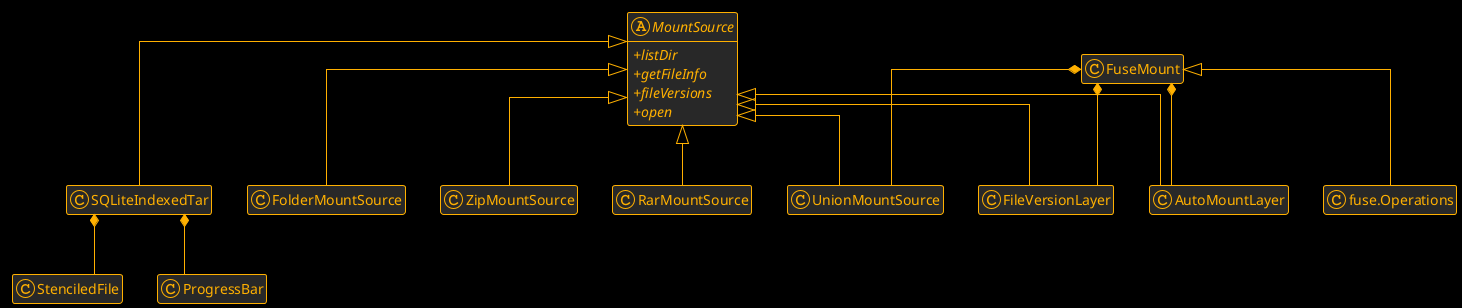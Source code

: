 @startuml

' bluegray cerulean-outline crt-amber materia-outline mimeograph cyborg
!theme crt-amber

'!pragma svek_trace on
/'
generate in your local folder two intermediate files:
    foo.dot : intermediate file in "dot" language provided to GraphViz
    foo.svg : intermediate result file which is going to be parsed by PlantUML to retrieve element positions.
'/

'skinparam backgroundColor #121212
skinparam backgroundColor #000000

/' Use the UML symbols +-#~ for visibility instead of PlantUML-specific icons '/
skinparam classAttributeIconSize 0

set namespaceSeparator ::

hide empty
hide empty members


' Only takes more space vertically, does not reduce width :/
'left to right direction
'top to bottom direction

skinparam linetype ortho
'skinparam linetype polyline

/'
"linetype ortho" looks the best imo, but it does not work at all with arrow labels
as they are place too far away to be meaningful. Same bug applies to polyline. See:
  https://forum.plantuml.net/1608/is-it-possible-to-only-use-straight-lines-in-a-class-diagram
  https://crashedmind.github.io/PlantUMLHitchhikersGuide/layout/layout.html#linetype-polyline-ortho
  https://github.com/plantuml/plantuml/issues/149
'/

class StenciledFile
class ProgressBar

abstract class MountSource {
    +{abstract} listDir
    +{abstract} getFileInfo
    +{abstract} fileVersions
    +{abstract} open
}

class SQLiteIndexedTar

SQLiteIndexedTar *-- StenciledFile
SQLiteIndexedTar *-- ProgressBar

class FolderMountSource
class ZipMountSource
class RarMountSource

class UnionMountSource
class FileVersionLayer

MountSource <|-- SQLiteIndexedTar
MountSource <|-- FolderMountSource
MountSource <|-- ZipMountSource
MountSource <|-- RarMountSource

MountSource <|-- AutoMountLayer
MountSource <|-- UnionMountSource
MountSource <|-- FileVersionLayer

class fuse.Operations

class FuseMount

FuseMount <|-- fuse.Operations

FuseMount *-- AutoMountLayer
FuseMount *-- UnionMountSource
FuseMount *-- FileVersionLayer

@enduml
